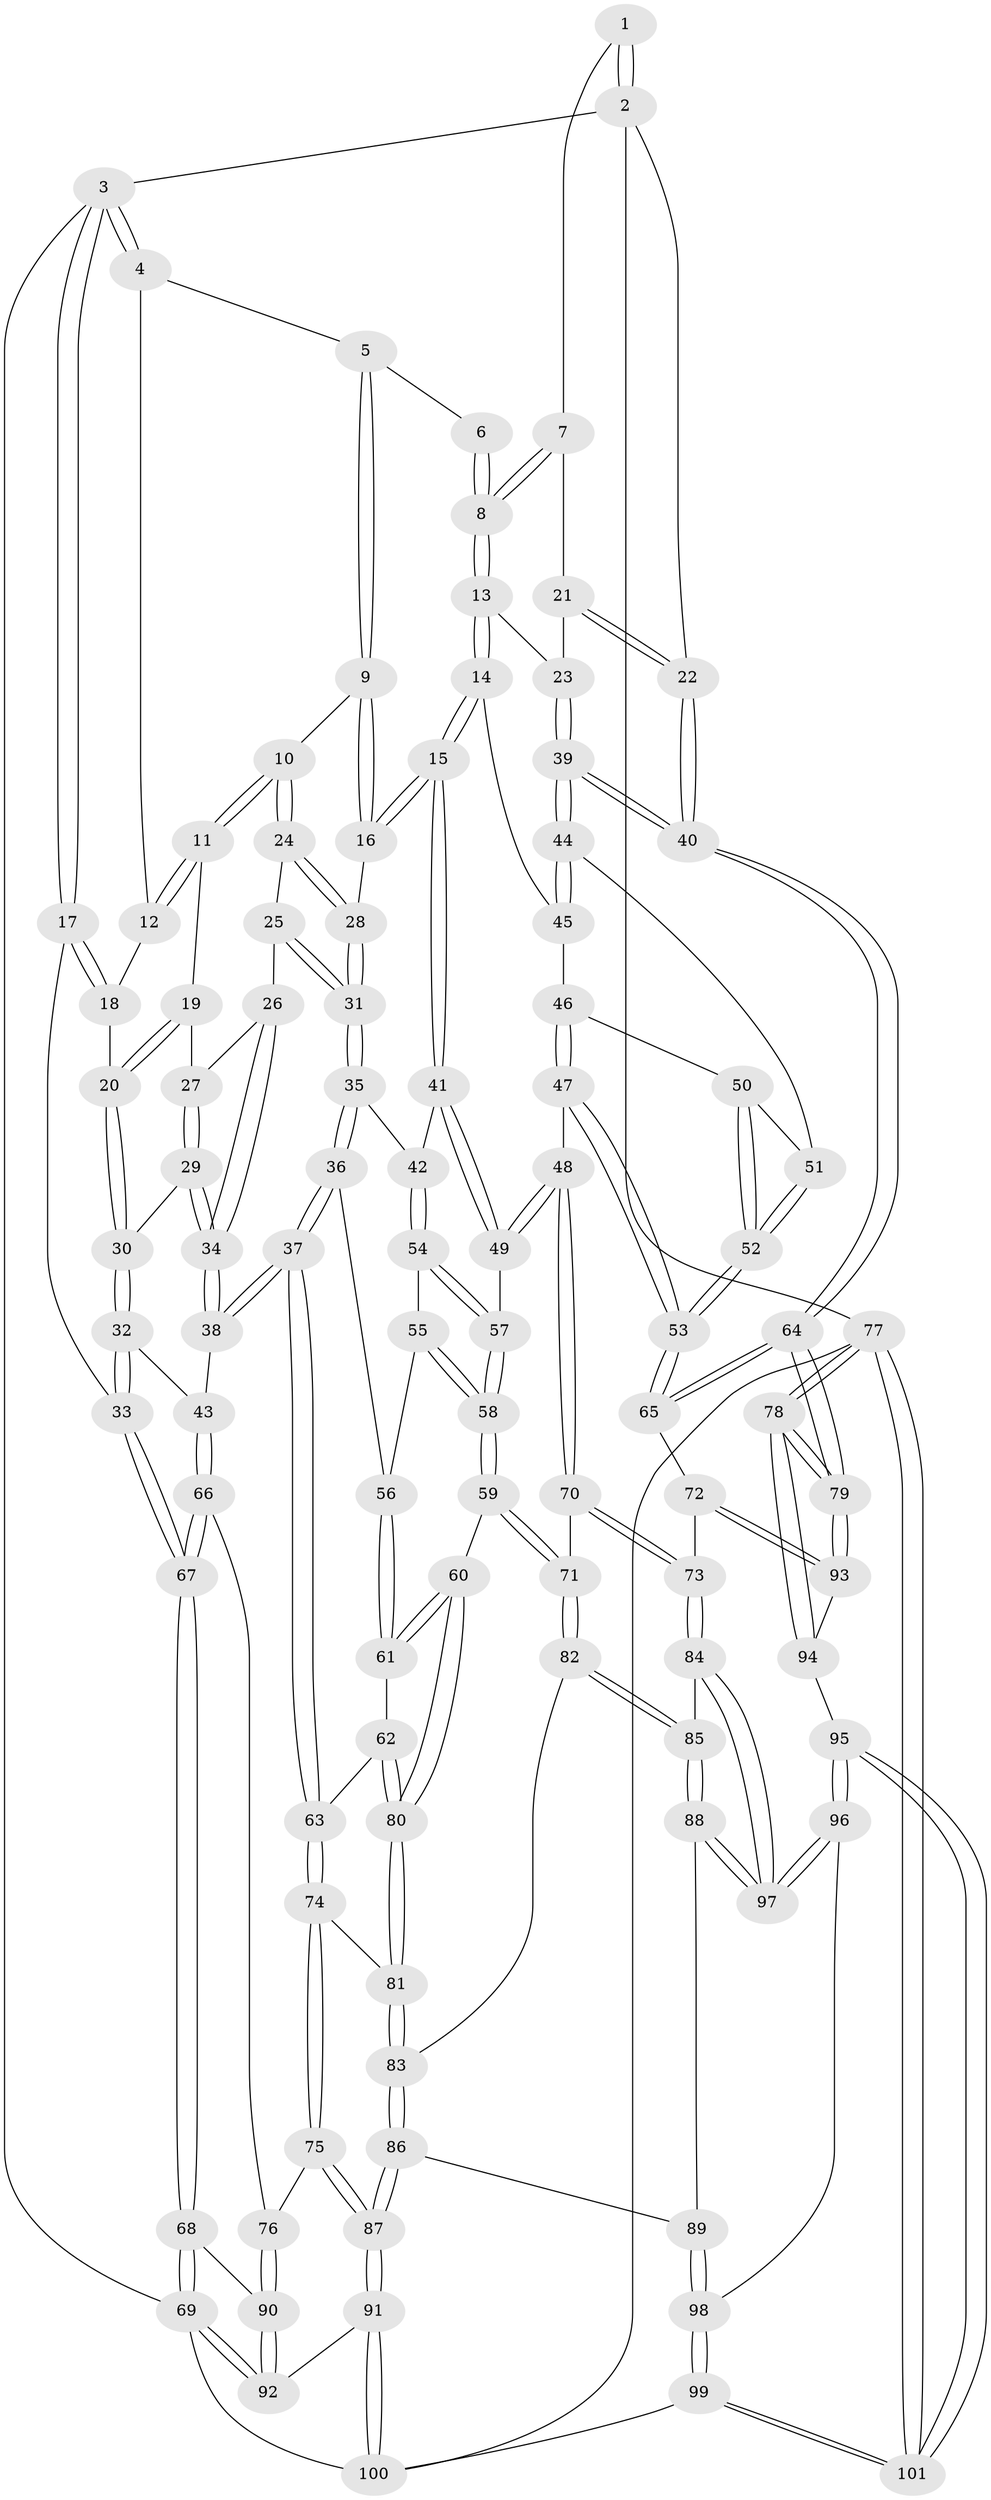 // coarse degree distribution, {4: 0.43103448275862066, 6: 0.08620689655172414, 5: 0.3448275862068966, 3: 0.13793103448275862}
// Generated by graph-tools (version 1.1) at 2025/52/02/27/25 19:52:40]
// undirected, 101 vertices, 249 edges
graph export_dot {
graph [start="1"]
  node [color=gray90,style=filled];
  1 [pos="+0.7063108263309709+0"];
  2 [pos="+1+0"];
  3 [pos="+0+0"];
  4 [pos="+0.322412435712496+0"];
  5 [pos="+0.5639728579732788+0"];
  6 [pos="+0.6046175499442381+0"];
  7 [pos="+0.880590162159501+0.1092748374102228"];
  8 [pos="+0.8566351680625058+0.1241260257370388"];
  9 [pos="+0.5753065748824087+0"];
  10 [pos="+0.39356065161534953+0.1606057898569231"];
  11 [pos="+0.2822536163092838+0.09810877703855804"];
  12 [pos="+0.25867574133038906+0"];
  13 [pos="+0.7268847228614694+0.24612167265907187"];
  14 [pos="+0.7259936299985924+0.2467052806622067"];
  15 [pos="+0.7180136606865568+0.2462457532362107"];
  16 [pos="+0.6322768866123406+0.14007182495544435"];
  17 [pos="+0+0.11452880768749173"];
  18 [pos="+0.11536177346468993+0.09041474249510044"];
  19 [pos="+0.26457847103939447+0.1440354396092117"];
  20 [pos="+0.16676520770205466+0.20154894297978052"];
  21 [pos="+0.9500016904191269+0.09038101746900747"];
  22 [pos="+1+0"];
  23 [pos="+0.9608716654000339+0.23687165030758953"];
  24 [pos="+0.3958035044275462+0.1689224573224267"];
  25 [pos="+0.39105348716304544+0.20357546135908797"];
  26 [pos="+0.3549380509806438+0.2297768300154021"];
  27 [pos="+0.27490272844796376+0.1834350400679357"];
  28 [pos="+0.5193316556313382+0.19872779636657406"];
  29 [pos="+0.2684750709523544+0.25641788732055065"];
  30 [pos="+0.15255264226507784+0.23772168243604924"];
  31 [pos="+0.451161114544005+0.28188118678901275"];
  32 [pos="+0.09183026350150991+0.30178779093934555"];
  33 [pos="+0+0.2313614631525613"];
  34 [pos="+0.30651949766677217+0.321614087066413"];
  35 [pos="+0.44982852556933683+0.33601218338918876"];
  36 [pos="+0.4206269901389542+0.36818593763491375"];
  37 [pos="+0.31712035693371227+0.420231826337511"];
  38 [pos="+0.3160385096614161+0.41952167741334884"];
  39 [pos="+1+0.3567666191528926"];
  40 [pos="+1+0.3752686438069506"];
  41 [pos="+0.7035576607245309+0.2660661514571304"];
  42 [pos="+0.635221053838961+0.3261583692129057"];
  43 [pos="+0.18182658738974256+0.4081935056350383"];
  44 [pos="+0.9899087199533708+0.3738338012656471"];
  45 [pos="+0.7700996401276162+0.289392134135867"];
  46 [pos="+0.7843678836162529+0.3320992429401174"];
  47 [pos="+0.7745368313091499+0.511275215398274"];
  48 [pos="+0.7260059923742892+0.5024883601222915"];
  49 [pos="+0.7232333493750229+0.49883522955584225"];
  50 [pos="+0.8278083664794048+0.4103270343854238"];
  51 [pos="+0.9423111392276059+0.42321805001267687"];
  52 [pos="+0.8573693991992505+0.5476447852984792"];
  53 [pos="+0.8560732006630463+0.5517840240751862"];
  54 [pos="+0.6210523298110403+0.36898824105727396"];
  55 [pos="+0.6023260951810884+0.39680853964089685"];
  56 [pos="+0.5108596864821694+0.4336208427423125"];
  57 [pos="+0.6640148993101445+0.480313817017939"];
  58 [pos="+0.5746272619480163+0.527371964047075"];
  59 [pos="+0.5668589449116336+0.5396779597290743"];
  60 [pos="+0.5655988826698811+0.5392920017746912"];
  61 [pos="+0.5268491531714591+0.5146118530418541"];
  62 [pos="+0.40542464042218884+0.5083505441566701"];
  63 [pos="+0.32135628772306474+0.4351162588906533"];
  64 [pos="+1+0.5643102773786639"];
  65 [pos="+0.8653798392380879+0.5794878475480362"];
  66 [pos="+0.05455865572448649+0.5742782919067575"];
  67 [pos="+0+0.6098860221401868"];
  68 [pos="+0+0.6420305573972501"];
  69 [pos="+0+1"];
  70 [pos="+0.6546254341607728+0.6009988031232221"];
  71 [pos="+0.6065309165537879+0.6094955010404135"];
  72 [pos="+0.8309300855385688+0.6771230393659489"];
  73 [pos="+0.826089381360351+0.678002462930027"];
  74 [pos="+0.2656932524892616+0.6320876744032404"];
  75 [pos="+0.23517475335197657+0.6704642805195951"];
  76 [pos="+0.21412968246913902+0.67129273795484"];
  77 [pos="+1+1"];
  78 [pos="+1+1"];
  79 [pos="+1+0.6448029543572257"];
  80 [pos="+0.43290574854965946+0.616194301160233"];
  81 [pos="+0.43082884950425177+0.6336905453159618"];
  82 [pos="+0.6016586632299172+0.6216786103154638"];
  83 [pos="+0.4556292263249873+0.6798816171483093"];
  84 [pos="+0.7297440584072583+0.7456771133186363"];
  85 [pos="+0.6183643883727749+0.726089793996831"];
  86 [pos="+0.439622675248711+0.7829948703651407"];
  87 [pos="+0.3537510943891345+0.8210346883788121"];
  88 [pos="+0.5687353704414371+0.7957313607777392"];
  89 [pos="+0.522076306360382+0.8107179033450921"];
  90 [pos="+0.11239754951386298+0.8137158193147661"];
  91 [pos="+0.2721260500984902+1"];
  92 [pos="+0.13179222784217107+0.8939587375453014"];
  93 [pos="+0.8795333110676518+0.7390277477373826"];
  94 [pos="+0.8893688849319809+0.796292187525953"];
  95 [pos="+0.7681187321129366+1"];
  96 [pos="+0.760731793596331+1"];
  97 [pos="+0.7079768749529141+0.8935501861953188"];
  98 [pos="+0.5360767742465881+0.9048817058041199"];
  99 [pos="+0.3563512959303156+1"];
  100 [pos="+0.30207592328113025+1"];
  101 [pos="+0.8020139391800136+1"];
  1 -- 2;
  1 -- 2;
  1 -- 7;
  2 -- 3;
  2 -- 22;
  2 -- 77;
  3 -- 4;
  3 -- 4;
  3 -- 17;
  3 -- 17;
  3 -- 69;
  4 -- 5;
  4 -- 12;
  5 -- 6;
  5 -- 9;
  5 -- 9;
  6 -- 8;
  6 -- 8;
  7 -- 8;
  7 -- 8;
  7 -- 21;
  8 -- 13;
  8 -- 13;
  9 -- 10;
  9 -- 16;
  9 -- 16;
  10 -- 11;
  10 -- 11;
  10 -- 24;
  10 -- 24;
  11 -- 12;
  11 -- 12;
  11 -- 19;
  12 -- 18;
  13 -- 14;
  13 -- 14;
  13 -- 23;
  14 -- 15;
  14 -- 15;
  14 -- 45;
  15 -- 16;
  15 -- 16;
  15 -- 41;
  15 -- 41;
  16 -- 28;
  17 -- 18;
  17 -- 18;
  17 -- 33;
  18 -- 20;
  19 -- 20;
  19 -- 20;
  19 -- 27;
  20 -- 30;
  20 -- 30;
  21 -- 22;
  21 -- 22;
  21 -- 23;
  22 -- 40;
  22 -- 40;
  23 -- 39;
  23 -- 39;
  24 -- 25;
  24 -- 28;
  24 -- 28;
  25 -- 26;
  25 -- 31;
  25 -- 31;
  26 -- 27;
  26 -- 34;
  26 -- 34;
  27 -- 29;
  27 -- 29;
  28 -- 31;
  28 -- 31;
  29 -- 30;
  29 -- 34;
  29 -- 34;
  30 -- 32;
  30 -- 32;
  31 -- 35;
  31 -- 35;
  32 -- 33;
  32 -- 33;
  32 -- 43;
  33 -- 67;
  33 -- 67;
  34 -- 38;
  34 -- 38;
  35 -- 36;
  35 -- 36;
  35 -- 42;
  36 -- 37;
  36 -- 37;
  36 -- 56;
  37 -- 38;
  37 -- 38;
  37 -- 63;
  37 -- 63;
  38 -- 43;
  39 -- 40;
  39 -- 40;
  39 -- 44;
  39 -- 44;
  40 -- 64;
  40 -- 64;
  41 -- 42;
  41 -- 49;
  41 -- 49;
  42 -- 54;
  42 -- 54;
  43 -- 66;
  43 -- 66;
  44 -- 45;
  44 -- 45;
  44 -- 51;
  45 -- 46;
  46 -- 47;
  46 -- 47;
  46 -- 50;
  47 -- 48;
  47 -- 53;
  47 -- 53;
  48 -- 49;
  48 -- 49;
  48 -- 70;
  48 -- 70;
  49 -- 57;
  50 -- 51;
  50 -- 52;
  50 -- 52;
  51 -- 52;
  51 -- 52;
  52 -- 53;
  52 -- 53;
  53 -- 65;
  53 -- 65;
  54 -- 55;
  54 -- 57;
  54 -- 57;
  55 -- 56;
  55 -- 58;
  55 -- 58;
  56 -- 61;
  56 -- 61;
  57 -- 58;
  57 -- 58;
  58 -- 59;
  58 -- 59;
  59 -- 60;
  59 -- 71;
  59 -- 71;
  60 -- 61;
  60 -- 61;
  60 -- 80;
  60 -- 80;
  61 -- 62;
  62 -- 63;
  62 -- 80;
  62 -- 80;
  63 -- 74;
  63 -- 74;
  64 -- 65;
  64 -- 65;
  64 -- 79;
  64 -- 79;
  65 -- 72;
  66 -- 67;
  66 -- 67;
  66 -- 76;
  67 -- 68;
  67 -- 68;
  68 -- 69;
  68 -- 69;
  68 -- 90;
  69 -- 92;
  69 -- 92;
  69 -- 100;
  70 -- 71;
  70 -- 73;
  70 -- 73;
  71 -- 82;
  71 -- 82;
  72 -- 73;
  72 -- 93;
  72 -- 93;
  73 -- 84;
  73 -- 84;
  74 -- 75;
  74 -- 75;
  74 -- 81;
  75 -- 76;
  75 -- 87;
  75 -- 87;
  76 -- 90;
  76 -- 90;
  77 -- 78;
  77 -- 78;
  77 -- 101;
  77 -- 101;
  77 -- 100;
  78 -- 79;
  78 -- 79;
  78 -- 94;
  78 -- 94;
  79 -- 93;
  79 -- 93;
  80 -- 81;
  80 -- 81;
  81 -- 83;
  81 -- 83;
  82 -- 83;
  82 -- 85;
  82 -- 85;
  83 -- 86;
  83 -- 86;
  84 -- 85;
  84 -- 97;
  84 -- 97;
  85 -- 88;
  85 -- 88;
  86 -- 87;
  86 -- 87;
  86 -- 89;
  87 -- 91;
  87 -- 91;
  88 -- 89;
  88 -- 97;
  88 -- 97;
  89 -- 98;
  89 -- 98;
  90 -- 92;
  90 -- 92;
  91 -- 92;
  91 -- 100;
  91 -- 100;
  93 -- 94;
  94 -- 95;
  95 -- 96;
  95 -- 96;
  95 -- 101;
  95 -- 101;
  96 -- 97;
  96 -- 97;
  96 -- 98;
  98 -- 99;
  98 -- 99;
  99 -- 100;
  99 -- 101;
  99 -- 101;
}

